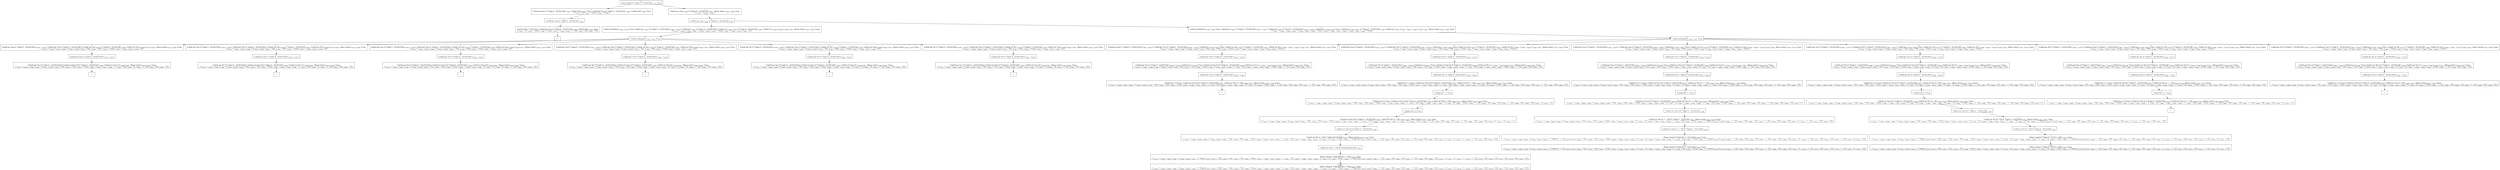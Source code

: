 digraph {
    graph [rankdir=TB
          ,bgcolor=transparent];
    node [shape=box
         ,fillcolor=white
         ,style=filled];
    0 [label=<O <BR/> Memo check (C Triple [1 : [2] [0] [3]]) v<SUB>1015</SUB> Trueo>];
    1 [label=<C <BR/> Unfold get One (C Triple [1 : [2] [0] [3]]) v<SUB>1047</SUB>, Unfold isNil v<SUB>1047</SUB> Trueo, Unfold get Two (C Triple [1 : [2] [0] [3]]) v<SUB>1048</SUB>, Unfold isNil v<SUB>1048</SUB> Trueo <BR/>  [ v<SUB>1015</SUB> &rarr; [], v<SUB>1045</SUB> &rarr; Trueo, v<SUB>1046</SUB> &rarr; Trueo ] >];
    2 [label=<C <BR/> Unfold one_step v<SUB>1049</SUB> (C Triple [1 : [2] [0] [3]]) v<SUB>1051</SUB>, Memo check v<SUB>1051</SUB> v<SUB>1050</SUB> Trueo <BR/>  [ v<SUB>1015</SUB> &rarr; v<SUB>1049</SUB> : v<SUB>1050</SUB> ] >];
    3 [label=<O <BR/> Unfold get One (C Triple [1 : [2] [0] [3]]) v<SUB>1047</SUB>>];
    4 [label=<C <BR/> Unfold isNil (1 : [2]) Trueo, Unfold get Two (C Triple [1 : [2] [0] [3]]) v<SUB>1048</SUB>, Unfold isNil v<SUB>1048</SUB> Trueo <BR/>  [ v<SUB>1015</SUB> &rarr; [], v<SUB>1045</SUB> &rarr; Trueo, v<SUB>1046</SUB> &rarr; Trueo, v<SUB>1047</SUB> &rarr; v<SUB>1052</SUB>, v<SUB>1052</SUB> &rarr; 1 : [2], v<SUB>1053</SUB> &rarr; [0], v<SUB>1054</SUB> &rarr; [3] ] >];
    5 [label=<_|_>];
    6 [label=<O <BR/> Unfold one_step v<SUB>1049</SUB> (C Triple [1 : [2] [0] [3]]) v<SUB>1051</SUB>>];
    7 [label=<C <BR/> Unfold notEqStick v<SUB>1052</SUB> v<SUB>1053</SUB> Trueo, Unfold get v<SUB>1052</SUB> (C Triple [1 : [2] [0] [3]]) (v<SUB>1056</SUB> : v<SUB>1057</SUB>), Unfold get v<SUB>1053</SUB> (C Triple [1 : [2] [0] [3]]) [], Unfold set v<SUB>1052</SUB> v<SUB>1057</SUB> (C Triple [1 : [2] [0] [3]]) v<SUB>1059</SUB>, Unfold set v<SUB>1053</SUB> [v<SUB>1056</SUB>] v<SUB>1059</SUB> v<SUB>1051</SUB>, Memo check v<SUB>1051</SUB> v<SUB>1050</SUB> Trueo <BR/>  [ v<SUB>1015</SUB> &rarr; v<SUB>1049</SUB> : v<SUB>1050</SUB>, v<SUB>1049</SUB> &rarr; (v<SUB>1052</SUB>, v<SUB>1053</SUB>), v<SUB>1054</SUB> &rarr; Trueo, v<SUB>1055</SUB> &rarr; v<SUB>1056</SUB> : v<SUB>1057</SUB>, v<SUB>1058</SUB> &rarr; [] ] >];
    8 [label=<C <BR/> Unfold notEqStick v<SUB>1052</SUB> v<SUB>1053</SUB> Trueo, Unfold get v<SUB>1052</SUB> (C Triple [1 : [2] [0] [3]]) (v<SUB>1056</SUB> : v<SUB>1057</SUB>), Unfold get v<SUB>1053</SUB> (C Triple [1 : [2] [0] [3]]) (v<SUB>1060</SUB> : v<SUB>1061</SUB>), Unfold less v<SUB>1056</SUB> v<SUB>1060</SUB> Trueo, Unfold set v<SUB>1052</SUB> v<SUB>1057</SUB> (C Triple [1 : [2] [0] [3]]) v<SUB>1063</SUB>, Unfold set v<SUB>1053</SUB> (v<SUB>1056</SUB> : v<SUB>1060</SUB> : v<SUB>1061</SUB>) v<SUB>1063</SUB> v<SUB>1051</SUB>, Memo check v<SUB>1051</SUB> v<SUB>1050</SUB> Trueo <BR/>  [ v<SUB>1015</SUB> &rarr; v<SUB>1049</SUB> : v<SUB>1050</SUB>, v<SUB>1049</SUB> &rarr; (v<SUB>1052</SUB>, v<SUB>1053</SUB>), v<SUB>1054</SUB> &rarr; Trueo, v<SUB>1055</SUB> &rarr; v<SUB>1056</SUB> : v<SUB>1057</SUB>, v<SUB>1058</SUB> &rarr; v<SUB>1060</SUB> : v<SUB>1061</SUB>, v<SUB>1062</SUB> &rarr; Trueo ] >];
    9 [label=<O <BR/> Unfold notEqStick v<SUB>1052</SUB> v<SUB>1053</SUB> Trueo>];
    10 [label=<C <BR/> Unfold get One (C Triple [1 : [2] [0] [3]]) (v<SUB>1056</SUB> : v<SUB>1057</SUB>), Unfold get Two (C Triple [1 : [2] [0] [3]]) [], Unfold set One v<SUB>1057</SUB> (C Triple [1 : [2] [0] [3]]) v<SUB>1059</SUB>, Unfold set Two [v<SUB>1056</SUB>] v<SUB>1059</SUB> v<SUB>1051</SUB>, Memo check v<SUB>1051</SUB> v<SUB>1050</SUB> Trueo <BR/>  [ v<SUB>1015</SUB> &rarr; v<SUB>1049</SUB> : v<SUB>1050</SUB>, v<SUB>1049</SUB> &rarr; (v<SUB>1052</SUB>, v<SUB>1053</SUB>), v<SUB>1052</SUB> &rarr; One, v<SUB>1053</SUB> &rarr; Two, v<SUB>1054</SUB> &rarr; Trueo, v<SUB>1055</SUB> &rarr; v<SUB>1056</SUB> : v<SUB>1057</SUB>, v<SUB>1058</SUB> &rarr; [] ] >];
    11 [label=<C <BR/> Unfold get One (C Triple [1 : [2] [0] [3]]) (v<SUB>1056</SUB> : v<SUB>1057</SUB>), Unfold get Thr (C Triple [1 : [2] [0] [3]]) [], Unfold set One v<SUB>1057</SUB> (C Triple [1 : [2] [0] [3]]) v<SUB>1059</SUB>, Unfold set Thr [v<SUB>1056</SUB>] v<SUB>1059</SUB> v<SUB>1051</SUB>, Memo check v<SUB>1051</SUB> v<SUB>1050</SUB> Trueo <BR/>  [ v<SUB>1015</SUB> &rarr; v<SUB>1049</SUB> : v<SUB>1050</SUB>, v<SUB>1049</SUB> &rarr; (v<SUB>1052</SUB>, v<SUB>1053</SUB>), v<SUB>1052</SUB> &rarr; One, v<SUB>1053</SUB> &rarr; Thr, v<SUB>1054</SUB> &rarr; Trueo, v<SUB>1055</SUB> &rarr; v<SUB>1056</SUB> : v<SUB>1057</SUB>, v<SUB>1058</SUB> &rarr; [] ] >];
    12 [label=<C <BR/> Unfold get Two (C Triple [1 : [2] [0] [3]]) (v<SUB>1056</SUB> : v<SUB>1057</SUB>), Unfold get One (C Triple [1 : [2] [0] [3]]) [], Unfold set Two v<SUB>1057</SUB> (C Triple [1 : [2] [0] [3]]) v<SUB>1059</SUB>, Unfold set One [v<SUB>1056</SUB>] v<SUB>1059</SUB> v<SUB>1051</SUB>, Memo check v<SUB>1051</SUB> v<SUB>1050</SUB> Trueo <BR/>  [ v<SUB>1015</SUB> &rarr; v<SUB>1049</SUB> : v<SUB>1050</SUB>, v<SUB>1049</SUB> &rarr; (v<SUB>1052</SUB>, v<SUB>1053</SUB>), v<SUB>1052</SUB> &rarr; Two, v<SUB>1053</SUB> &rarr; One, v<SUB>1054</SUB> &rarr; Trueo, v<SUB>1055</SUB> &rarr; v<SUB>1056</SUB> : v<SUB>1057</SUB>, v<SUB>1058</SUB> &rarr; [] ] >];
    13 [label=<C <BR/> Unfold get Two (C Triple [1 : [2] [0] [3]]) (v<SUB>1056</SUB> : v<SUB>1057</SUB>), Unfold get Thr (C Triple [1 : [2] [0] [3]]) [], Unfold set Two v<SUB>1057</SUB> (C Triple [1 : [2] [0] [3]]) v<SUB>1059</SUB>, Unfold set Thr [v<SUB>1056</SUB>] v<SUB>1059</SUB> v<SUB>1051</SUB>, Memo check v<SUB>1051</SUB> v<SUB>1050</SUB> Trueo <BR/>  [ v<SUB>1015</SUB> &rarr; v<SUB>1049</SUB> : v<SUB>1050</SUB>, v<SUB>1049</SUB> &rarr; (v<SUB>1052</SUB>, v<SUB>1053</SUB>), v<SUB>1052</SUB> &rarr; Two, v<SUB>1053</SUB> &rarr; Thr, v<SUB>1054</SUB> &rarr; Trueo, v<SUB>1055</SUB> &rarr; v<SUB>1056</SUB> : v<SUB>1057</SUB>, v<SUB>1058</SUB> &rarr; [] ] >];
    14 [label=<C <BR/> Unfold get Thr (C Triple [1 : [2] [0] [3]]) (v<SUB>1056</SUB> : v<SUB>1057</SUB>), Unfold get One (C Triple [1 : [2] [0] [3]]) [], Unfold set Thr v<SUB>1057</SUB> (C Triple [1 : [2] [0] [3]]) v<SUB>1059</SUB>, Unfold set One [v<SUB>1056</SUB>] v<SUB>1059</SUB> v<SUB>1051</SUB>, Memo check v<SUB>1051</SUB> v<SUB>1050</SUB> Trueo <BR/>  [ v<SUB>1015</SUB> &rarr; v<SUB>1049</SUB> : v<SUB>1050</SUB>, v<SUB>1049</SUB> &rarr; (v<SUB>1052</SUB>, v<SUB>1053</SUB>), v<SUB>1052</SUB> &rarr; Thr, v<SUB>1053</SUB> &rarr; One, v<SUB>1054</SUB> &rarr; Trueo, v<SUB>1055</SUB> &rarr; v<SUB>1056</SUB> : v<SUB>1057</SUB>, v<SUB>1058</SUB> &rarr; [] ] >];
    15 [label=<C <BR/> Unfold get Thr (C Triple [1 : [2] [0] [3]]) (v<SUB>1056</SUB> : v<SUB>1057</SUB>), Unfold get Two (C Triple [1 : [2] [0] [3]]) [], Unfold set Thr v<SUB>1057</SUB> (C Triple [1 : [2] [0] [3]]) v<SUB>1059</SUB>, Unfold set Two [v<SUB>1056</SUB>] v<SUB>1059</SUB> v<SUB>1051</SUB>, Memo check v<SUB>1051</SUB> v<SUB>1050</SUB> Trueo <BR/>  [ v<SUB>1015</SUB> &rarr; v<SUB>1049</SUB> : v<SUB>1050</SUB>, v<SUB>1049</SUB> &rarr; (v<SUB>1052</SUB>, v<SUB>1053</SUB>), v<SUB>1052</SUB> &rarr; Thr, v<SUB>1053</SUB> &rarr; Two, v<SUB>1054</SUB> &rarr; Trueo, v<SUB>1055</SUB> &rarr; v<SUB>1056</SUB> : v<SUB>1057</SUB>, v<SUB>1058</SUB> &rarr; [] ] >];
    16 [label=<O <BR/> Unfold get One (C Triple [1 : [2] [0] [3]]) (v<SUB>1056</SUB> : v<SUB>1057</SUB>)>];
    17 [label=<C <BR/> Unfold get Two (C Triple [1 : [2] [0] [3]]) [], Unfold set One [2] (C Triple [1 : [2] [0] [3]]) v<SUB>1059</SUB>, Unfold set Two [1] v<SUB>1059</SUB> v<SUB>1051</SUB>, Memo check v<SUB>1051</SUB> v<SUB>1050</SUB> Trueo <BR/>  [ v<SUB>1015</SUB> &rarr; v<SUB>1049</SUB> : v<SUB>1050</SUB>, v<SUB>1049</SUB> &rarr; (v<SUB>1052</SUB>, v<SUB>1053</SUB>), v<SUB>1052</SUB> &rarr; One, v<SUB>1053</SUB> &rarr; Two, v<SUB>1054</SUB> &rarr; Trueo, v<SUB>1055</SUB> &rarr; v<SUB>1056</SUB> : v<SUB>1057</SUB>, v<SUB>1056</SUB> &rarr; 1, v<SUB>1057</SUB> &rarr; [2], v<SUB>1058</SUB> &rarr; [], v<SUB>1064</SUB> &rarr; 1 : [2], v<SUB>1065</SUB> &rarr; [0], v<SUB>1066</SUB> &rarr; [3] ] >];
    18 [label=<_|_>];
    19 [label=<O <BR/> Unfold get One (C Triple [1 : [2] [0] [3]]) (v<SUB>1056</SUB> : v<SUB>1057</SUB>)>];
    20 [label=<C <BR/> Unfold get Thr (C Triple [1 : [2] [0] [3]]) [], Unfold set One [2] (C Triple [1 : [2] [0] [3]]) v<SUB>1059</SUB>, Unfold set Thr [1] v<SUB>1059</SUB> v<SUB>1051</SUB>, Memo check v<SUB>1051</SUB> v<SUB>1050</SUB> Trueo <BR/>  [ v<SUB>1015</SUB> &rarr; v<SUB>1049</SUB> : v<SUB>1050</SUB>, v<SUB>1049</SUB> &rarr; (v<SUB>1052</SUB>, v<SUB>1053</SUB>), v<SUB>1052</SUB> &rarr; One, v<SUB>1053</SUB> &rarr; Thr, v<SUB>1054</SUB> &rarr; Trueo, v<SUB>1055</SUB> &rarr; v<SUB>1056</SUB> : v<SUB>1057</SUB>, v<SUB>1056</SUB> &rarr; 1, v<SUB>1057</SUB> &rarr; [2], v<SUB>1058</SUB> &rarr; [], v<SUB>1064</SUB> &rarr; 1 : [2], v<SUB>1065</SUB> &rarr; [0], v<SUB>1066</SUB> &rarr; [3] ] >];
    21 [label=<_|_>];
    22 [label=<O <BR/> Unfold get Two (C Triple [1 : [2] [0] [3]]) (v<SUB>1056</SUB> : v<SUB>1057</SUB>)>];
    23 [label=<C <BR/> Unfold get One (C Triple [1 : [2] [0] [3]]) [], Unfold set Two [] (C Triple [1 : [2] [0] [3]]) v<SUB>1059</SUB>, Unfold set One [0] v<SUB>1059</SUB> v<SUB>1051</SUB>, Memo check v<SUB>1051</SUB> v<SUB>1050</SUB> Trueo <BR/>  [ v<SUB>1015</SUB> &rarr; v<SUB>1049</SUB> : v<SUB>1050</SUB>, v<SUB>1049</SUB> &rarr; (v<SUB>1052</SUB>, v<SUB>1053</SUB>), v<SUB>1052</SUB> &rarr; Two, v<SUB>1053</SUB> &rarr; One, v<SUB>1054</SUB> &rarr; Trueo, v<SUB>1055</SUB> &rarr; v<SUB>1056</SUB> : v<SUB>1057</SUB>, v<SUB>1056</SUB> &rarr; 0, v<SUB>1057</SUB> &rarr; [], v<SUB>1058</SUB> &rarr; [], v<SUB>1064</SUB> &rarr; 1 : [2], v<SUB>1065</SUB> &rarr; [0], v<SUB>1066</SUB> &rarr; [3] ] >];
    24 [label=<_|_>];
    25 [label=<O <BR/> Unfold get Two (C Triple [1 : [2] [0] [3]]) (v<SUB>1056</SUB> : v<SUB>1057</SUB>)>];
    26 [label=<C <BR/> Unfold get Thr (C Triple [1 : [2] [0] [3]]) [], Unfold set Two [] (C Triple [1 : [2] [0] [3]]) v<SUB>1059</SUB>, Unfold set Thr [0] v<SUB>1059</SUB> v<SUB>1051</SUB>, Memo check v<SUB>1051</SUB> v<SUB>1050</SUB> Trueo <BR/>  [ v<SUB>1015</SUB> &rarr; v<SUB>1049</SUB> : v<SUB>1050</SUB>, v<SUB>1049</SUB> &rarr; (v<SUB>1052</SUB>, v<SUB>1053</SUB>), v<SUB>1052</SUB> &rarr; Two, v<SUB>1053</SUB> &rarr; Thr, v<SUB>1054</SUB> &rarr; Trueo, v<SUB>1055</SUB> &rarr; v<SUB>1056</SUB> : v<SUB>1057</SUB>, v<SUB>1056</SUB> &rarr; 0, v<SUB>1057</SUB> &rarr; [], v<SUB>1058</SUB> &rarr; [], v<SUB>1064</SUB> &rarr; 1 : [2], v<SUB>1065</SUB> &rarr; [0], v<SUB>1066</SUB> &rarr; [3] ] >];
    27 [label=<_|_>];
    28 [label=<O <BR/> Unfold get Thr (C Triple [1 : [2] [0] [3]]) (v<SUB>1056</SUB> : v<SUB>1057</SUB>)>];
    29 [label=<C <BR/> Unfold get One (C Triple [1 : [2] [0] [3]]) [], Unfold set Thr [] (C Triple [1 : [2] [0] [3]]) v<SUB>1059</SUB>, Unfold set One [3] v<SUB>1059</SUB> v<SUB>1051</SUB>, Memo check v<SUB>1051</SUB> v<SUB>1050</SUB> Trueo <BR/>  [ v<SUB>1015</SUB> &rarr; v<SUB>1049</SUB> : v<SUB>1050</SUB>, v<SUB>1049</SUB> &rarr; (v<SUB>1052</SUB>, v<SUB>1053</SUB>), v<SUB>1052</SUB> &rarr; Thr, v<SUB>1053</SUB> &rarr; One, v<SUB>1054</SUB> &rarr; Trueo, v<SUB>1055</SUB> &rarr; v<SUB>1056</SUB> : v<SUB>1057</SUB>, v<SUB>1056</SUB> &rarr; 3, v<SUB>1057</SUB> &rarr; [], v<SUB>1058</SUB> &rarr; [], v<SUB>1064</SUB> &rarr; 1 : [2], v<SUB>1065</SUB> &rarr; [0], v<SUB>1066</SUB> &rarr; [3] ] >];
    30 [label=<_|_>];
    31 [label=<O <BR/> Unfold get Thr (C Triple [1 : [2] [0] [3]]) (v<SUB>1056</SUB> : v<SUB>1057</SUB>)>];
    32 [label=<C <BR/> Unfold get Two (C Triple [1 : [2] [0] [3]]) [], Unfold set Thr [] (C Triple [1 : [2] [0] [3]]) v<SUB>1059</SUB>, Unfold set Two [3] v<SUB>1059</SUB> v<SUB>1051</SUB>, Memo check v<SUB>1051</SUB> v<SUB>1050</SUB> Trueo <BR/>  [ v<SUB>1015</SUB> &rarr; v<SUB>1049</SUB> : v<SUB>1050</SUB>, v<SUB>1049</SUB> &rarr; (v<SUB>1052</SUB>, v<SUB>1053</SUB>), v<SUB>1052</SUB> &rarr; Thr, v<SUB>1053</SUB> &rarr; Two, v<SUB>1054</SUB> &rarr; Trueo, v<SUB>1055</SUB> &rarr; v<SUB>1056</SUB> : v<SUB>1057</SUB>, v<SUB>1056</SUB> &rarr; 3, v<SUB>1057</SUB> &rarr; [], v<SUB>1058</SUB> &rarr; [], v<SUB>1064</SUB> &rarr; 1 : [2], v<SUB>1065</SUB> &rarr; [0], v<SUB>1066</SUB> &rarr; [3] ] >];
    33 [label=<_|_>];
    34 [label=<O <BR/> Unfold notEqStick v<SUB>1052</SUB> v<SUB>1053</SUB> Trueo>];
    35 [label=<C <BR/> Unfold get One (C Triple [1 : [2] [0] [3]]) (v<SUB>1056</SUB> : v<SUB>1057</SUB>), Unfold get Two (C Triple [1 : [2] [0] [3]]) (v<SUB>1060</SUB> : v<SUB>1061</SUB>), Unfold less v<SUB>1056</SUB> v<SUB>1060</SUB> Trueo, Unfold set One v<SUB>1057</SUB> (C Triple [1 : [2] [0] [3]]) v<SUB>1063</SUB>, Unfold set Two (v<SUB>1056</SUB> : v<SUB>1060</SUB> : v<SUB>1061</SUB>) v<SUB>1063</SUB> v<SUB>1051</SUB>, Memo check v<SUB>1051</SUB> v<SUB>1050</SUB> Trueo <BR/>  [ v<SUB>1015</SUB> &rarr; v<SUB>1049</SUB> : v<SUB>1050</SUB>, v<SUB>1049</SUB> &rarr; (v<SUB>1052</SUB>, v<SUB>1053</SUB>), v<SUB>1052</SUB> &rarr; One, v<SUB>1053</SUB> &rarr; Two, v<SUB>1054</SUB> &rarr; Trueo, v<SUB>1055</SUB> &rarr; v<SUB>1056</SUB> : v<SUB>1057</SUB>, v<SUB>1058</SUB> &rarr; v<SUB>1060</SUB> : v<SUB>1061</SUB>, v<SUB>1062</SUB> &rarr; Trueo ] >];
    36 [label=<C <BR/> Unfold get One (C Triple [1 : [2] [0] [3]]) (v<SUB>1056</SUB> : v<SUB>1057</SUB>), Unfold get Thr (C Triple [1 : [2] [0] [3]]) (v<SUB>1060</SUB> : v<SUB>1061</SUB>), Unfold less v<SUB>1056</SUB> v<SUB>1060</SUB> Trueo, Unfold set One v<SUB>1057</SUB> (C Triple [1 : [2] [0] [3]]) v<SUB>1063</SUB>, Unfold set Thr (v<SUB>1056</SUB> : v<SUB>1060</SUB> : v<SUB>1061</SUB>) v<SUB>1063</SUB> v<SUB>1051</SUB>, Memo check v<SUB>1051</SUB> v<SUB>1050</SUB> Trueo <BR/>  [ v<SUB>1015</SUB> &rarr; v<SUB>1049</SUB> : v<SUB>1050</SUB>, v<SUB>1049</SUB> &rarr; (v<SUB>1052</SUB>, v<SUB>1053</SUB>), v<SUB>1052</SUB> &rarr; One, v<SUB>1053</SUB> &rarr; Thr, v<SUB>1054</SUB> &rarr; Trueo, v<SUB>1055</SUB> &rarr; v<SUB>1056</SUB> : v<SUB>1057</SUB>, v<SUB>1058</SUB> &rarr; v<SUB>1060</SUB> : v<SUB>1061</SUB>, v<SUB>1062</SUB> &rarr; Trueo ] >];
    37 [label=<C <BR/> Unfold get Two (C Triple [1 : [2] [0] [3]]) (v<SUB>1056</SUB> : v<SUB>1057</SUB>), Unfold get One (C Triple [1 : [2] [0] [3]]) (v<SUB>1060</SUB> : v<SUB>1061</SUB>), Unfold less v<SUB>1056</SUB> v<SUB>1060</SUB> Trueo, Unfold set Two v<SUB>1057</SUB> (C Triple [1 : [2] [0] [3]]) v<SUB>1063</SUB>, Unfold set One (v<SUB>1056</SUB> : v<SUB>1060</SUB> : v<SUB>1061</SUB>) v<SUB>1063</SUB> v<SUB>1051</SUB>, Memo check v<SUB>1051</SUB> v<SUB>1050</SUB> Trueo <BR/>  [ v<SUB>1015</SUB> &rarr; v<SUB>1049</SUB> : v<SUB>1050</SUB>, v<SUB>1049</SUB> &rarr; (v<SUB>1052</SUB>, v<SUB>1053</SUB>), v<SUB>1052</SUB> &rarr; Two, v<SUB>1053</SUB> &rarr; One, v<SUB>1054</SUB> &rarr; Trueo, v<SUB>1055</SUB> &rarr; v<SUB>1056</SUB> : v<SUB>1057</SUB>, v<SUB>1058</SUB> &rarr; v<SUB>1060</SUB> : v<SUB>1061</SUB>, v<SUB>1062</SUB> &rarr; Trueo ] >];
    38 [label=<C <BR/> Unfold get Two (C Triple [1 : [2] [0] [3]]) (v<SUB>1056</SUB> : v<SUB>1057</SUB>), Unfold get Thr (C Triple [1 : [2] [0] [3]]) (v<SUB>1060</SUB> : v<SUB>1061</SUB>), Unfold less v<SUB>1056</SUB> v<SUB>1060</SUB> Trueo, Unfold set Two v<SUB>1057</SUB> (C Triple [1 : [2] [0] [3]]) v<SUB>1063</SUB>, Unfold set Thr (v<SUB>1056</SUB> : v<SUB>1060</SUB> : v<SUB>1061</SUB>) v<SUB>1063</SUB> v<SUB>1051</SUB>, Memo check v<SUB>1051</SUB> v<SUB>1050</SUB> Trueo <BR/>  [ v<SUB>1015</SUB> &rarr; v<SUB>1049</SUB> : v<SUB>1050</SUB>, v<SUB>1049</SUB> &rarr; (v<SUB>1052</SUB>, v<SUB>1053</SUB>), v<SUB>1052</SUB> &rarr; Two, v<SUB>1053</SUB> &rarr; Thr, v<SUB>1054</SUB> &rarr; Trueo, v<SUB>1055</SUB> &rarr; v<SUB>1056</SUB> : v<SUB>1057</SUB>, v<SUB>1058</SUB> &rarr; v<SUB>1060</SUB> : v<SUB>1061</SUB>, v<SUB>1062</SUB> &rarr; Trueo ] >];
    39 [label=<C <BR/> Unfold get Thr (C Triple [1 : [2] [0] [3]]) (v<SUB>1056</SUB> : v<SUB>1057</SUB>), Unfold get One (C Triple [1 : [2] [0] [3]]) (v<SUB>1060</SUB> : v<SUB>1061</SUB>), Unfold less v<SUB>1056</SUB> v<SUB>1060</SUB> Trueo, Unfold set Thr v<SUB>1057</SUB> (C Triple [1 : [2] [0] [3]]) v<SUB>1063</SUB>, Unfold set One (v<SUB>1056</SUB> : v<SUB>1060</SUB> : v<SUB>1061</SUB>) v<SUB>1063</SUB> v<SUB>1051</SUB>, Memo check v<SUB>1051</SUB> v<SUB>1050</SUB> Trueo <BR/>  [ v<SUB>1015</SUB> &rarr; v<SUB>1049</SUB> : v<SUB>1050</SUB>, v<SUB>1049</SUB> &rarr; (v<SUB>1052</SUB>, v<SUB>1053</SUB>), v<SUB>1052</SUB> &rarr; Thr, v<SUB>1053</SUB> &rarr; One, v<SUB>1054</SUB> &rarr; Trueo, v<SUB>1055</SUB> &rarr; v<SUB>1056</SUB> : v<SUB>1057</SUB>, v<SUB>1058</SUB> &rarr; v<SUB>1060</SUB> : v<SUB>1061</SUB>, v<SUB>1062</SUB> &rarr; Trueo ] >];
    40 [label=<C <BR/> Unfold get Thr (C Triple [1 : [2] [0] [3]]) (v<SUB>1056</SUB> : v<SUB>1057</SUB>), Unfold get Two (C Triple [1 : [2] [0] [3]]) (v<SUB>1060</SUB> : v<SUB>1061</SUB>), Unfold less v<SUB>1056</SUB> v<SUB>1060</SUB> Trueo, Unfold set Thr v<SUB>1057</SUB> (C Triple [1 : [2] [0] [3]]) v<SUB>1063</SUB>, Unfold set Two (v<SUB>1056</SUB> : v<SUB>1060</SUB> : v<SUB>1061</SUB>) v<SUB>1063</SUB> v<SUB>1051</SUB>, Memo check v<SUB>1051</SUB> v<SUB>1050</SUB> Trueo <BR/>  [ v<SUB>1015</SUB> &rarr; v<SUB>1049</SUB> : v<SUB>1050</SUB>, v<SUB>1049</SUB> &rarr; (v<SUB>1052</SUB>, v<SUB>1053</SUB>), v<SUB>1052</SUB> &rarr; Thr, v<SUB>1053</SUB> &rarr; Two, v<SUB>1054</SUB> &rarr; Trueo, v<SUB>1055</SUB> &rarr; v<SUB>1056</SUB> : v<SUB>1057</SUB>, v<SUB>1058</SUB> &rarr; v<SUB>1060</SUB> : v<SUB>1061</SUB>, v<SUB>1062</SUB> &rarr; Trueo ] >];
    41 [label=<O <BR/> Unfold get One (C Triple [1 : [2] [0] [3]]) (v<SUB>1056</SUB> : v<SUB>1057</SUB>)>];
    42 [label=<C <BR/> Unfold get Two (C Triple [1 : [2] [0] [3]]) (v<SUB>1060</SUB> : v<SUB>1061</SUB>), Unfold less 1 v<SUB>1060</SUB> Trueo, Unfold set One [2] (C Triple [1 : [2] [0] [3]]) v<SUB>1063</SUB>, Unfold set Two (1 : v<SUB>1060</SUB> : v<SUB>1061</SUB>) v<SUB>1063</SUB> v<SUB>1051</SUB>, Memo check v<SUB>1051</SUB> v<SUB>1050</SUB> Trueo <BR/>  [ v<SUB>1015</SUB> &rarr; v<SUB>1049</SUB> : v<SUB>1050</SUB>, v<SUB>1049</SUB> &rarr; (v<SUB>1052</SUB>, v<SUB>1053</SUB>), v<SUB>1052</SUB> &rarr; One, v<SUB>1053</SUB> &rarr; Two, v<SUB>1054</SUB> &rarr; Trueo, v<SUB>1055</SUB> &rarr; v<SUB>1056</SUB> : v<SUB>1057</SUB>, v<SUB>1056</SUB> &rarr; 1, v<SUB>1057</SUB> &rarr; [2], v<SUB>1058</SUB> &rarr; v<SUB>1060</SUB> : v<SUB>1061</SUB>, v<SUB>1062</SUB> &rarr; Trueo, v<SUB>1064</SUB> &rarr; 1 : [2], v<SUB>1065</SUB> &rarr; [0], v<SUB>1066</SUB> &rarr; [3] ] >];
    43 [label=<O <BR/> Unfold get Two (C Triple [1 : [2] [0] [3]]) (v<SUB>1060</SUB> : v<SUB>1061</SUB>)>];
    44 [label=<C <BR/> Unfold less 1 0 Trueo, Unfold set One [2] (C Triple [1 : [2] [0] [3]]) v<SUB>1063</SUB>, Unfold set Two (1 : [0]) v<SUB>1063</SUB> v<SUB>1051</SUB>, Memo check v<SUB>1051</SUB> v<SUB>1050</SUB> Trueo <BR/>  [ v<SUB>1015</SUB> &rarr; v<SUB>1049</SUB> : v<SUB>1050</SUB>, v<SUB>1049</SUB> &rarr; (v<SUB>1052</SUB>, v<SUB>1053</SUB>), v<SUB>1052</SUB> &rarr; One, v<SUB>1053</SUB> &rarr; Two, v<SUB>1054</SUB> &rarr; Trueo, v<SUB>1055</SUB> &rarr; v<SUB>1056</SUB> : v<SUB>1057</SUB>, v<SUB>1056</SUB> &rarr; 1, v<SUB>1057</SUB> &rarr; [2], v<SUB>1058</SUB> &rarr; v<SUB>1060</SUB> : v<SUB>1061</SUB>, v<SUB>1060</SUB> &rarr; 0, v<SUB>1061</SUB> &rarr; [], v<SUB>1062</SUB> &rarr; Trueo, v<SUB>1064</SUB> &rarr; 1 : [2], v<SUB>1065</SUB> &rarr; [0], v<SUB>1066</SUB> &rarr; [3], v<SUB>1067</SUB> &rarr; 1 : [2], v<SUB>1068</SUB> &rarr; [0], v<SUB>1069</SUB> &rarr; [3] ] >];
    45 [label=<_|_>];
    46 [label=<O <BR/> Unfold get One (C Triple [1 : [2] [0] [3]]) (v<SUB>1056</SUB> : v<SUB>1057</SUB>)>];
    47 [label=<C <BR/> Unfold get Thr (C Triple [1 : [2] [0] [3]]) (v<SUB>1060</SUB> : v<SUB>1061</SUB>), Unfold less 1 v<SUB>1060</SUB> Trueo, Unfold set One [2] (C Triple [1 : [2] [0] [3]]) v<SUB>1063</SUB>, Unfold set Thr (1 : v<SUB>1060</SUB> : v<SUB>1061</SUB>) v<SUB>1063</SUB> v<SUB>1051</SUB>, Memo check v<SUB>1051</SUB> v<SUB>1050</SUB> Trueo <BR/>  [ v<SUB>1015</SUB> &rarr; v<SUB>1049</SUB> : v<SUB>1050</SUB>, v<SUB>1049</SUB> &rarr; (v<SUB>1052</SUB>, v<SUB>1053</SUB>), v<SUB>1052</SUB> &rarr; One, v<SUB>1053</SUB> &rarr; Thr, v<SUB>1054</SUB> &rarr; Trueo, v<SUB>1055</SUB> &rarr; v<SUB>1056</SUB> : v<SUB>1057</SUB>, v<SUB>1056</SUB> &rarr; 1, v<SUB>1057</SUB> &rarr; [2], v<SUB>1058</SUB> &rarr; v<SUB>1060</SUB> : v<SUB>1061</SUB>, v<SUB>1062</SUB> &rarr; Trueo, v<SUB>1064</SUB> &rarr; 1 : [2], v<SUB>1065</SUB> &rarr; [0], v<SUB>1066</SUB> &rarr; [3] ] >];
    48 [label=<O <BR/> Unfold get Thr (C Triple [1 : [2] [0] [3]]) (v<SUB>1060</SUB> : v<SUB>1061</SUB>)>];
    49 [label=<C <BR/> Unfold less 1 3 Trueo, Unfold set One [2] (C Triple [1 : [2] [0] [3]]) v<SUB>1063</SUB>, Unfold set Thr (1 : [3]) v<SUB>1063</SUB> v<SUB>1051</SUB>, Memo check v<SUB>1051</SUB> v<SUB>1050</SUB> Trueo <BR/>  [ v<SUB>1015</SUB> &rarr; v<SUB>1049</SUB> : v<SUB>1050</SUB>, v<SUB>1049</SUB> &rarr; (v<SUB>1052</SUB>, v<SUB>1053</SUB>), v<SUB>1052</SUB> &rarr; One, v<SUB>1053</SUB> &rarr; Thr, v<SUB>1054</SUB> &rarr; Trueo, v<SUB>1055</SUB> &rarr; v<SUB>1056</SUB> : v<SUB>1057</SUB>, v<SUB>1056</SUB> &rarr; 1, v<SUB>1057</SUB> &rarr; [2], v<SUB>1058</SUB> &rarr; v<SUB>1060</SUB> : v<SUB>1061</SUB>, v<SUB>1060</SUB> &rarr; 3, v<SUB>1061</SUB> &rarr; [], v<SUB>1062</SUB> &rarr; Trueo, v<SUB>1064</SUB> &rarr; 1 : [2], v<SUB>1065</SUB> &rarr; [0], v<SUB>1066</SUB> &rarr; [3], v<SUB>1067</SUB> &rarr; 1 : [2], v<SUB>1068</SUB> &rarr; [0], v<SUB>1069</SUB> &rarr; [3] ] >];
    50 [label=<O <BR/> Unfold less 1 3 Trueo>];
    51 [label=<C <BR/> Unfold less 0 2 Trueo, Unfold set One [2] (C Triple [1 : [2] [0] [3]]) v<SUB>1063</SUB>, Unfold set Thr (1 : [3]) v<SUB>1063</SUB> v<SUB>1051</SUB>, Memo check v<SUB>1051</SUB> v<SUB>1050</SUB> Trueo <BR/>  [ v<SUB>1015</SUB> &rarr; v<SUB>1049</SUB> : v<SUB>1050</SUB>, v<SUB>1049</SUB> &rarr; (v<SUB>1052</SUB>, v<SUB>1053</SUB>), v<SUB>1052</SUB> &rarr; One, v<SUB>1053</SUB> &rarr; Thr, v<SUB>1054</SUB> &rarr; Trueo, v<SUB>1055</SUB> &rarr; v<SUB>1056</SUB> : v<SUB>1057</SUB>, v<SUB>1056</SUB> &rarr; 1, v<SUB>1057</SUB> &rarr; [2], v<SUB>1058</SUB> &rarr; v<SUB>1060</SUB> : v<SUB>1061</SUB>, v<SUB>1060</SUB> &rarr; 3, v<SUB>1061</SUB> &rarr; [], v<SUB>1062</SUB> &rarr; Trueo, v<SUB>1064</SUB> &rarr; 1 : [2], v<SUB>1065</SUB> &rarr; [0], v<SUB>1066</SUB> &rarr; [3], v<SUB>1067</SUB> &rarr; 1 : [2], v<SUB>1068</SUB> &rarr; [0], v<SUB>1069</SUB> &rarr; [3], v<SUB>1070</SUB> &rarr; 2, v<SUB>1071</SUB> &rarr; 0 ] >];
    52 [label=<O <BR/> Unfold less 0 2 Trueo>];
    53 [label=<C <BR/> Unfold set One [2] (C Triple [1 : [2] [0] [3]]) v<SUB>1063</SUB>, Unfold set Thr (1 : [3]) v<SUB>1063</SUB> v<SUB>1051</SUB>, Memo check v<SUB>1051</SUB> v<SUB>1050</SUB> Trueo <BR/>  [ v<SUB>1015</SUB> &rarr; v<SUB>1049</SUB> : v<SUB>1050</SUB>, v<SUB>1049</SUB> &rarr; (v<SUB>1052</SUB>, v<SUB>1053</SUB>), v<SUB>1052</SUB> &rarr; One, v<SUB>1053</SUB> &rarr; Thr, v<SUB>1054</SUB> &rarr; Trueo, v<SUB>1055</SUB> &rarr; v<SUB>1056</SUB> : v<SUB>1057</SUB>, v<SUB>1056</SUB> &rarr; 1, v<SUB>1057</SUB> &rarr; [2], v<SUB>1058</SUB> &rarr; v<SUB>1060</SUB> : v<SUB>1061</SUB>, v<SUB>1060</SUB> &rarr; 3, v<SUB>1061</SUB> &rarr; [], v<SUB>1062</SUB> &rarr; Trueo, v<SUB>1064</SUB> &rarr; 1 : [2], v<SUB>1065</SUB> &rarr; [0], v<SUB>1066</SUB> &rarr; [3], v<SUB>1067</SUB> &rarr; 1 : [2], v<SUB>1068</SUB> &rarr; [0], v<SUB>1069</SUB> &rarr; [3], v<SUB>1070</SUB> &rarr; 2, v<SUB>1071</SUB> &rarr; 0, v<SUB>1072</SUB> &rarr; 1 ] >];
    54 [label=<O <BR/> Unfold set One [2] (C Triple [1 : [2] [0] [3]]) v<SUB>1063</SUB>>];
    55 [label=<C <BR/> Unfold set Thr (1 : [3]) (C Triple [[2] [0] [3]]) v<SUB>1051</SUB>, Memo check v<SUB>1051</SUB> v<SUB>1050</SUB> Trueo <BR/>  [ v<SUB>1015</SUB> &rarr; v<SUB>1049</SUB> : v<SUB>1050</SUB>, v<SUB>1049</SUB> &rarr; (v<SUB>1052</SUB>, v<SUB>1053</SUB>), v<SUB>1052</SUB> &rarr; One, v<SUB>1053</SUB> &rarr; Thr, v<SUB>1054</SUB> &rarr; Trueo, v<SUB>1055</SUB> &rarr; v<SUB>1056</SUB> : v<SUB>1057</SUB>, v<SUB>1056</SUB> &rarr; 1, v<SUB>1057</SUB> &rarr; [2], v<SUB>1058</SUB> &rarr; v<SUB>1060</SUB> : v<SUB>1061</SUB>, v<SUB>1060</SUB> &rarr; 3, v<SUB>1061</SUB> &rarr; [], v<SUB>1062</SUB> &rarr; Trueo, v<SUB>1063</SUB> &rarr; C Triple [[2] v<SUB>1075</SUB> v<SUB>1076</SUB>], v<SUB>1064</SUB> &rarr; 1 : [2], v<SUB>1065</SUB> &rarr; [0], v<SUB>1066</SUB> &rarr; [3], v<SUB>1067</SUB> &rarr; 1 : [2], v<SUB>1068</SUB> &rarr; [0], v<SUB>1069</SUB> &rarr; [3], v<SUB>1070</SUB> &rarr; 2, v<SUB>1071</SUB> &rarr; 0, v<SUB>1072</SUB> &rarr; 1, v<SUB>1074</SUB> &rarr; 1 : [2], v<SUB>1075</SUB> &rarr; [0], v<SUB>1076</SUB> &rarr; [3] ] >];
    56 [label=<O <BR/> Unfold set Thr (1 : [3]) (C Triple [[2] [0] [3]]) v<SUB>1051</SUB>>];
    57 [label=<C <BR/> Memo check (C Triple [[2] [0] 1 : [3]]) v<SUB>1050</SUB> Trueo <BR/>  [ v<SUB>1015</SUB> &rarr; v<SUB>1049</SUB> : v<SUB>1050</SUB>, v<SUB>1049</SUB> &rarr; (v<SUB>1052</SUB>, v<SUB>1053</SUB>), v<SUB>1051</SUB> &rarr; C Triple [v<SUB>1077</SUB> v<SUB>1078</SUB> 1 : [3]], v<SUB>1052</SUB> &rarr; One, v<SUB>1053</SUB> &rarr; Thr, v<SUB>1054</SUB> &rarr; Trueo, v<SUB>1055</SUB> &rarr; v<SUB>1056</SUB> : v<SUB>1057</SUB>, v<SUB>1056</SUB> &rarr; 1, v<SUB>1057</SUB> &rarr; [2], v<SUB>1058</SUB> &rarr; v<SUB>1060</SUB> : v<SUB>1061</SUB>, v<SUB>1060</SUB> &rarr; 3, v<SUB>1061</SUB> &rarr; [], v<SUB>1062</SUB> &rarr; Trueo, v<SUB>1063</SUB> &rarr; C Triple [[2] v<SUB>1075</SUB> v<SUB>1076</SUB>], v<SUB>1064</SUB> &rarr; 1 : [2], v<SUB>1065</SUB> &rarr; [0], v<SUB>1066</SUB> &rarr; [3], v<SUB>1067</SUB> &rarr; 1 : [2], v<SUB>1068</SUB> &rarr; [0], v<SUB>1069</SUB> &rarr; [3], v<SUB>1070</SUB> &rarr; 2, v<SUB>1071</SUB> &rarr; 0, v<SUB>1072</SUB> &rarr; 1, v<SUB>1074</SUB> &rarr; 1 : [2], v<SUB>1075</SUB> &rarr; [0], v<SUB>1076</SUB> &rarr; [3], v<SUB>1077</SUB> &rarr; [2], v<SUB>1078</SUB> &rarr; [0], v<SUB>1079</SUB> &rarr; [3] ] >];
    58 [label=<Leaf <BR/> Memo check (C Triple [[2] [0] 1 : [3]]) v<SUB>1050</SUB> Trueo <BR/>  [ v<SUB>1015</SUB> &rarr; v<SUB>1049</SUB> : v<SUB>1050</SUB>, v<SUB>1049</SUB> &rarr; (v<SUB>1052</SUB>, v<SUB>1053</SUB>), v<SUB>1051</SUB> &rarr; C Triple [v<SUB>1077</SUB> v<SUB>1078</SUB> 1 : [3]], v<SUB>1052</SUB> &rarr; One, v<SUB>1053</SUB> &rarr; Thr, v<SUB>1054</SUB> &rarr; Trueo, v<SUB>1055</SUB> &rarr; v<SUB>1056</SUB> : v<SUB>1057</SUB>, v<SUB>1056</SUB> &rarr; 1, v<SUB>1057</SUB> &rarr; [2], v<SUB>1058</SUB> &rarr; v<SUB>1060</SUB> : v<SUB>1061</SUB>, v<SUB>1060</SUB> &rarr; 3, v<SUB>1061</SUB> &rarr; [], v<SUB>1062</SUB> &rarr; Trueo, v<SUB>1063</SUB> &rarr; C Triple [[2] v<SUB>1075</SUB> v<SUB>1076</SUB>], v<SUB>1064</SUB> &rarr; 1 : [2], v<SUB>1065</SUB> &rarr; [0], v<SUB>1066</SUB> &rarr; [3], v<SUB>1067</SUB> &rarr; 1 : [2], v<SUB>1068</SUB> &rarr; [0], v<SUB>1069</SUB> &rarr; [3], v<SUB>1070</SUB> &rarr; 2, v<SUB>1071</SUB> &rarr; 0, v<SUB>1072</SUB> &rarr; 1, v<SUB>1074</SUB> &rarr; 1 : [2], v<SUB>1075</SUB> &rarr; [0], v<SUB>1076</SUB> &rarr; [3], v<SUB>1077</SUB> &rarr; [2], v<SUB>1078</SUB> &rarr; [0], v<SUB>1079</SUB> &rarr; [3] ] >];
    59 [label=<O <BR/> Unfold get Two (C Triple [1 : [2] [0] [3]]) (v<SUB>1056</SUB> : v<SUB>1057</SUB>)>];
    60 [label=<C <BR/> Unfold get One (C Triple [1 : [2] [0] [3]]) (v<SUB>1060</SUB> : v<SUB>1061</SUB>), Unfold less 0 v<SUB>1060</SUB> Trueo, Unfold set Two [] (C Triple [1 : [2] [0] [3]]) v<SUB>1063</SUB>, Unfold set One (0 : v<SUB>1060</SUB> : v<SUB>1061</SUB>) v<SUB>1063</SUB> v<SUB>1051</SUB>, Memo check v<SUB>1051</SUB> v<SUB>1050</SUB> Trueo <BR/>  [ v<SUB>1015</SUB> &rarr; v<SUB>1049</SUB> : v<SUB>1050</SUB>, v<SUB>1049</SUB> &rarr; (v<SUB>1052</SUB>, v<SUB>1053</SUB>), v<SUB>1052</SUB> &rarr; Two, v<SUB>1053</SUB> &rarr; One, v<SUB>1054</SUB> &rarr; Trueo, v<SUB>1055</SUB> &rarr; v<SUB>1056</SUB> : v<SUB>1057</SUB>, v<SUB>1056</SUB> &rarr; 0, v<SUB>1057</SUB> &rarr; [], v<SUB>1058</SUB> &rarr; v<SUB>1060</SUB> : v<SUB>1061</SUB>, v<SUB>1062</SUB> &rarr; Trueo, v<SUB>1064</SUB> &rarr; 1 : [2], v<SUB>1065</SUB> &rarr; [0], v<SUB>1066</SUB> &rarr; [3] ] >];
    61 [label=<O <BR/> Unfold get One (C Triple [1 : [2] [0] [3]]) (v<SUB>1060</SUB> : v<SUB>1061</SUB>)>];
    62 [label=<C <BR/> Unfold less 0 1 Trueo, Unfold set Two [] (C Triple [1 : [2] [0] [3]]) v<SUB>1063</SUB>, Unfold set One (0 : 1 : [2]) v<SUB>1063</SUB> v<SUB>1051</SUB>, Memo check v<SUB>1051</SUB> v<SUB>1050</SUB> Trueo <BR/>  [ v<SUB>1015</SUB> &rarr; v<SUB>1049</SUB> : v<SUB>1050</SUB>, v<SUB>1049</SUB> &rarr; (v<SUB>1052</SUB>, v<SUB>1053</SUB>), v<SUB>1052</SUB> &rarr; Two, v<SUB>1053</SUB> &rarr; One, v<SUB>1054</SUB> &rarr; Trueo, v<SUB>1055</SUB> &rarr; v<SUB>1056</SUB> : v<SUB>1057</SUB>, v<SUB>1056</SUB> &rarr; 0, v<SUB>1057</SUB> &rarr; [], v<SUB>1058</SUB> &rarr; v<SUB>1060</SUB> : v<SUB>1061</SUB>, v<SUB>1060</SUB> &rarr; 1, v<SUB>1061</SUB> &rarr; [2], v<SUB>1062</SUB> &rarr; Trueo, v<SUB>1064</SUB> &rarr; 1 : [2], v<SUB>1065</SUB> &rarr; [0], v<SUB>1066</SUB> &rarr; [3], v<SUB>1067</SUB> &rarr; 1 : [2], v<SUB>1068</SUB> &rarr; [0], v<SUB>1069</SUB> &rarr; [3] ] >];
    63 [label=<O <BR/> Unfold less 0 1 Trueo>];
    64 [label=<C <BR/> Unfold set Two [] (C Triple [1 : [2] [0] [3]]) v<SUB>1063</SUB>, Unfold set One (0 : 1 : [2]) v<SUB>1063</SUB> v<SUB>1051</SUB>, Memo check v<SUB>1051</SUB> v<SUB>1050</SUB> Trueo <BR/>  [ v<SUB>1015</SUB> &rarr; v<SUB>1049</SUB> : v<SUB>1050</SUB>, v<SUB>1049</SUB> &rarr; (v<SUB>1052</SUB>, v<SUB>1053</SUB>), v<SUB>1052</SUB> &rarr; Two, v<SUB>1053</SUB> &rarr; One, v<SUB>1054</SUB> &rarr; Trueo, v<SUB>1055</SUB> &rarr; v<SUB>1056</SUB> : v<SUB>1057</SUB>, v<SUB>1056</SUB> &rarr; 0, v<SUB>1057</SUB> &rarr; [], v<SUB>1058</SUB> &rarr; v<SUB>1060</SUB> : v<SUB>1061</SUB>, v<SUB>1060</SUB> &rarr; 1, v<SUB>1061</SUB> &rarr; [2], v<SUB>1062</SUB> &rarr; Trueo, v<SUB>1064</SUB> &rarr; 1 : [2], v<SUB>1065</SUB> &rarr; [0], v<SUB>1066</SUB> &rarr; [3], v<SUB>1067</SUB> &rarr; 1 : [2], v<SUB>1068</SUB> &rarr; [0], v<SUB>1069</SUB> &rarr; [3], v<SUB>1070</SUB> &rarr; 0 ] >];
    65 [label=<O <BR/> Unfold set Two [] (C Triple [1 : [2] [0] [3]]) v<SUB>1063</SUB>>];
    66 [label=<C <BR/> Unfold set One (0 : 1 : [2]) (C Triple [1 : [2] [] [3]]) v<SUB>1051</SUB>, Memo check v<SUB>1051</SUB> v<SUB>1050</SUB> Trueo <BR/>  [ v<SUB>1015</SUB> &rarr; v<SUB>1049</SUB> : v<SUB>1050</SUB>, v<SUB>1049</SUB> &rarr; (v<SUB>1052</SUB>, v<SUB>1053</SUB>), v<SUB>1052</SUB> &rarr; Two, v<SUB>1053</SUB> &rarr; One, v<SUB>1054</SUB> &rarr; Trueo, v<SUB>1055</SUB> &rarr; v<SUB>1056</SUB> : v<SUB>1057</SUB>, v<SUB>1056</SUB> &rarr; 0, v<SUB>1057</SUB> &rarr; [], v<SUB>1058</SUB> &rarr; v<SUB>1060</SUB> : v<SUB>1061</SUB>, v<SUB>1060</SUB> &rarr; 1, v<SUB>1061</SUB> &rarr; [2], v<SUB>1062</SUB> &rarr; Trueo, v<SUB>1063</SUB> &rarr; C Triple [v<SUB>1072</SUB> [] v<SUB>1074</SUB>], v<SUB>1064</SUB> &rarr; 1 : [2], v<SUB>1065</SUB> &rarr; [0], v<SUB>1066</SUB> &rarr; [3], v<SUB>1067</SUB> &rarr; 1 : [2], v<SUB>1068</SUB> &rarr; [0], v<SUB>1069</SUB> &rarr; [3], v<SUB>1070</SUB> &rarr; 0, v<SUB>1072</SUB> &rarr; 1 : [2], v<SUB>1073</SUB> &rarr; [0], v<SUB>1074</SUB> &rarr; [3] ] >];
    67 [label=<O <BR/> Unfold set One (0 : 1 : [2]) (C Triple [1 : [2] [] [3]]) v<SUB>1051</SUB>>];
    68 [label=<C <BR/> Memo check (C Triple [0 : 1 : [2] [] [3]]) v<SUB>1050</SUB> Trueo <BR/>  [ v<SUB>1015</SUB> &rarr; v<SUB>1049</SUB> : v<SUB>1050</SUB>, v<SUB>1049</SUB> &rarr; (v<SUB>1052</SUB>, v<SUB>1053</SUB>), v<SUB>1051</SUB> &rarr; C Triple [0 : 1 : [2] v<SUB>1076</SUB> v<SUB>1077</SUB>], v<SUB>1052</SUB> &rarr; Two, v<SUB>1053</SUB> &rarr; One, v<SUB>1054</SUB> &rarr; Trueo, v<SUB>1055</SUB> &rarr; v<SUB>1056</SUB> : v<SUB>1057</SUB>, v<SUB>1056</SUB> &rarr; 0, v<SUB>1057</SUB> &rarr; [], v<SUB>1058</SUB> &rarr; v<SUB>1060</SUB> : v<SUB>1061</SUB>, v<SUB>1060</SUB> &rarr; 1, v<SUB>1061</SUB> &rarr; [2], v<SUB>1062</SUB> &rarr; Trueo, v<SUB>1063</SUB> &rarr; C Triple [v<SUB>1072</SUB> [] v<SUB>1074</SUB>], v<SUB>1064</SUB> &rarr; 1 : [2], v<SUB>1065</SUB> &rarr; [0], v<SUB>1066</SUB> &rarr; [3], v<SUB>1067</SUB> &rarr; 1 : [2], v<SUB>1068</SUB> &rarr; [0], v<SUB>1069</SUB> &rarr; [3], v<SUB>1070</SUB> &rarr; 0, v<SUB>1072</SUB> &rarr; 1 : [2], v<SUB>1073</SUB> &rarr; [0], v<SUB>1074</SUB> &rarr; [3], v<SUB>1075</SUB> &rarr; 1 : [2], v<SUB>1076</SUB> &rarr; [], v<SUB>1077</SUB> &rarr; [3] ] >];
    69 [label=<Leaf <BR/> Memo check (C Triple [0 : 1 : [2] [] [3]]) v<SUB>1050</SUB> Trueo <BR/>  [ v<SUB>1015</SUB> &rarr; v<SUB>1049</SUB> : v<SUB>1050</SUB>, v<SUB>1049</SUB> &rarr; (v<SUB>1052</SUB>, v<SUB>1053</SUB>), v<SUB>1051</SUB> &rarr; C Triple [0 : 1 : [2] v<SUB>1076</SUB> v<SUB>1077</SUB>], v<SUB>1052</SUB> &rarr; Two, v<SUB>1053</SUB> &rarr; One, v<SUB>1054</SUB> &rarr; Trueo, v<SUB>1055</SUB> &rarr; v<SUB>1056</SUB> : v<SUB>1057</SUB>, v<SUB>1056</SUB> &rarr; 0, v<SUB>1057</SUB> &rarr; [], v<SUB>1058</SUB> &rarr; v<SUB>1060</SUB> : v<SUB>1061</SUB>, v<SUB>1060</SUB> &rarr; 1, v<SUB>1061</SUB> &rarr; [2], v<SUB>1062</SUB> &rarr; Trueo, v<SUB>1063</SUB> &rarr; C Triple [v<SUB>1072</SUB> [] v<SUB>1074</SUB>], v<SUB>1064</SUB> &rarr; 1 : [2], v<SUB>1065</SUB> &rarr; [0], v<SUB>1066</SUB> &rarr; [3], v<SUB>1067</SUB> &rarr; 1 : [2], v<SUB>1068</SUB> &rarr; [0], v<SUB>1069</SUB> &rarr; [3], v<SUB>1070</SUB> &rarr; 0, v<SUB>1072</SUB> &rarr; 1 : [2], v<SUB>1073</SUB> &rarr; [0], v<SUB>1074</SUB> &rarr; [3], v<SUB>1075</SUB> &rarr; 1 : [2], v<SUB>1076</SUB> &rarr; [], v<SUB>1077</SUB> &rarr; [3] ] >];
    70 [label=<O <BR/> Unfold get Two (C Triple [1 : [2] [0] [3]]) (v<SUB>1056</SUB> : v<SUB>1057</SUB>)>];
    71 [label=<C <BR/> Unfold get Thr (C Triple [1 : [2] [0] [3]]) (v<SUB>1060</SUB> : v<SUB>1061</SUB>), Unfold less 0 v<SUB>1060</SUB> Trueo, Unfold set Two [] (C Triple [1 : [2] [0] [3]]) v<SUB>1063</SUB>, Unfold set Thr (0 : v<SUB>1060</SUB> : v<SUB>1061</SUB>) v<SUB>1063</SUB> v<SUB>1051</SUB>, Memo check v<SUB>1051</SUB> v<SUB>1050</SUB> Trueo <BR/>  [ v<SUB>1015</SUB> &rarr; v<SUB>1049</SUB> : v<SUB>1050</SUB>, v<SUB>1049</SUB> &rarr; (v<SUB>1052</SUB>, v<SUB>1053</SUB>), v<SUB>1052</SUB> &rarr; Two, v<SUB>1053</SUB> &rarr; Thr, v<SUB>1054</SUB> &rarr; Trueo, v<SUB>1055</SUB> &rarr; v<SUB>1056</SUB> : v<SUB>1057</SUB>, v<SUB>1056</SUB> &rarr; 0, v<SUB>1057</SUB> &rarr; [], v<SUB>1058</SUB> &rarr; v<SUB>1060</SUB> : v<SUB>1061</SUB>, v<SUB>1062</SUB> &rarr; Trueo, v<SUB>1064</SUB> &rarr; 1 : [2], v<SUB>1065</SUB> &rarr; [0], v<SUB>1066</SUB> &rarr; [3] ] >];
    72 [label=<O <BR/> Unfold get Thr (C Triple [1 : [2] [0] [3]]) (v<SUB>1060</SUB> : v<SUB>1061</SUB>)>];
    73 [label=<C <BR/> Unfold less 0 3 Trueo, Unfold set Two [] (C Triple [1 : [2] [0] [3]]) v<SUB>1063</SUB>, Unfold set Thr (0 : [3]) v<SUB>1063</SUB> v<SUB>1051</SUB>, Memo check v<SUB>1051</SUB> v<SUB>1050</SUB> Trueo <BR/>  [ v<SUB>1015</SUB> &rarr; v<SUB>1049</SUB> : v<SUB>1050</SUB>, v<SUB>1049</SUB> &rarr; (v<SUB>1052</SUB>, v<SUB>1053</SUB>), v<SUB>1052</SUB> &rarr; Two, v<SUB>1053</SUB> &rarr; Thr, v<SUB>1054</SUB> &rarr; Trueo, v<SUB>1055</SUB> &rarr; v<SUB>1056</SUB> : v<SUB>1057</SUB>, v<SUB>1056</SUB> &rarr; 0, v<SUB>1057</SUB> &rarr; [], v<SUB>1058</SUB> &rarr; v<SUB>1060</SUB> : v<SUB>1061</SUB>, v<SUB>1060</SUB> &rarr; 3, v<SUB>1061</SUB> &rarr; [], v<SUB>1062</SUB> &rarr; Trueo, v<SUB>1064</SUB> &rarr; 1 : [2], v<SUB>1065</SUB> &rarr; [0], v<SUB>1066</SUB> &rarr; [3], v<SUB>1067</SUB> &rarr; 1 : [2], v<SUB>1068</SUB> &rarr; [0], v<SUB>1069</SUB> &rarr; [3] ] >];
    74 [label=<O <BR/> Unfold less 0 3 Trueo>];
    75 [label=<C <BR/> Unfold set Two [] (C Triple [1 : [2] [0] [3]]) v<SUB>1063</SUB>, Unfold set Thr (0 : [3]) v<SUB>1063</SUB> v<SUB>1051</SUB>, Memo check v<SUB>1051</SUB> v<SUB>1050</SUB> Trueo <BR/>  [ v<SUB>1015</SUB> &rarr; v<SUB>1049</SUB> : v<SUB>1050</SUB>, v<SUB>1049</SUB> &rarr; (v<SUB>1052</SUB>, v<SUB>1053</SUB>), v<SUB>1052</SUB> &rarr; Two, v<SUB>1053</SUB> &rarr; Thr, v<SUB>1054</SUB> &rarr; Trueo, v<SUB>1055</SUB> &rarr; v<SUB>1056</SUB> : v<SUB>1057</SUB>, v<SUB>1056</SUB> &rarr; 0, v<SUB>1057</SUB> &rarr; [], v<SUB>1058</SUB> &rarr; v<SUB>1060</SUB> : v<SUB>1061</SUB>, v<SUB>1060</SUB> &rarr; 3, v<SUB>1061</SUB> &rarr; [], v<SUB>1062</SUB> &rarr; Trueo, v<SUB>1064</SUB> &rarr; 1 : [2], v<SUB>1065</SUB> &rarr; [0], v<SUB>1066</SUB> &rarr; [3], v<SUB>1067</SUB> &rarr; 1 : [2], v<SUB>1068</SUB> &rarr; [0], v<SUB>1069</SUB> &rarr; [3], v<SUB>1070</SUB> &rarr; 2 ] >];
    76 [label=<O <BR/> Unfold set Two [] (C Triple [1 : [2] [0] [3]]) v<SUB>1063</SUB>>];
    77 [label=<C <BR/> Unfold set Thr (0 : [3]) (C Triple [1 : [2] [] [3]]) v<SUB>1051</SUB>, Memo check v<SUB>1051</SUB> v<SUB>1050</SUB> Trueo <BR/>  [ v<SUB>1015</SUB> &rarr; v<SUB>1049</SUB> : v<SUB>1050</SUB>, v<SUB>1049</SUB> &rarr; (v<SUB>1052</SUB>, v<SUB>1053</SUB>), v<SUB>1052</SUB> &rarr; Two, v<SUB>1053</SUB> &rarr; Thr, v<SUB>1054</SUB> &rarr; Trueo, v<SUB>1055</SUB> &rarr; v<SUB>1056</SUB> : v<SUB>1057</SUB>, v<SUB>1056</SUB> &rarr; 0, v<SUB>1057</SUB> &rarr; [], v<SUB>1058</SUB> &rarr; v<SUB>1060</SUB> : v<SUB>1061</SUB>, v<SUB>1060</SUB> &rarr; 3, v<SUB>1061</SUB> &rarr; [], v<SUB>1062</SUB> &rarr; Trueo, v<SUB>1063</SUB> &rarr; C Triple [v<SUB>1072</SUB> [] v<SUB>1074</SUB>], v<SUB>1064</SUB> &rarr; 1 : [2], v<SUB>1065</SUB> &rarr; [0], v<SUB>1066</SUB> &rarr; [3], v<SUB>1067</SUB> &rarr; 1 : [2], v<SUB>1068</SUB> &rarr; [0], v<SUB>1069</SUB> &rarr; [3], v<SUB>1070</SUB> &rarr; 2, v<SUB>1072</SUB> &rarr; 1 : [2], v<SUB>1073</SUB> &rarr; [0], v<SUB>1074</SUB> &rarr; [3] ] >];
    78 [label=<O <BR/> Unfold set Thr (0 : [3]) (C Triple [1 : [2] [] [3]]) v<SUB>1051</SUB>>];
    79 [label=<C <BR/> Memo check (C Triple [1 : [2] [] 0 : [3]]) v<SUB>1050</SUB> Trueo <BR/>  [ v<SUB>1015</SUB> &rarr; v<SUB>1049</SUB> : v<SUB>1050</SUB>, v<SUB>1049</SUB> &rarr; (v<SUB>1052</SUB>, v<SUB>1053</SUB>), v<SUB>1051</SUB> &rarr; C Triple [v<SUB>1075</SUB> v<SUB>1076</SUB> 0 : [3]], v<SUB>1052</SUB> &rarr; Two, v<SUB>1053</SUB> &rarr; Thr, v<SUB>1054</SUB> &rarr; Trueo, v<SUB>1055</SUB> &rarr; v<SUB>1056</SUB> : v<SUB>1057</SUB>, v<SUB>1056</SUB> &rarr; 0, v<SUB>1057</SUB> &rarr; [], v<SUB>1058</SUB> &rarr; v<SUB>1060</SUB> : v<SUB>1061</SUB>, v<SUB>1060</SUB> &rarr; 3, v<SUB>1061</SUB> &rarr; [], v<SUB>1062</SUB> &rarr; Trueo, v<SUB>1063</SUB> &rarr; C Triple [v<SUB>1072</SUB> [] v<SUB>1074</SUB>], v<SUB>1064</SUB> &rarr; 1 : [2], v<SUB>1065</SUB> &rarr; [0], v<SUB>1066</SUB> &rarr; [3], v<SUB>1067</SUB> &rarr; 1 : [2], v<SUB>1068</SUB> &rarr; [0], v<SUB>1069</SUB> &rarr; [3], v<SUB>1070</SUB> &rarr; 2, v<SUB>1072</SUB> &rarr; 1 : [2], v<SUB>1073</SUB> &rarr; [0], v<SUB>1074</SUB> &rarr; [3], v<SUB>1075</SUB> &rarr; 1 : [2], v<SUB>1076</SUB> &rarr; [], v<SUB>1077</SUB> &rarr; [3] ] >];
    80 [label=<Leaf <BR/> Memo check (C Triple [1 : [2] [] 0 : [3]]) v<SUB>1050</SUB> Trueo <BR/>  [ v<SUB>1015</SUB> &rarr; v<SUB>1049</SUB> : v<SUB>1050</SUB>, v<SUB>1049</SUB> &rarr; (v<SUB>1052</SUB>, v<SUB>1053</SUB>), v<SUB>1051</SUB> &rarr; C Triple [v<SUB>1075</SUB> v<SUB>1076</SUB> 0 : [3]], v<SUB>1052</SUB> &rarr; Two, v<SUB>1053</SUB> &rarr; Thr, v<SUB>1054</SUB> &rarr; Trueo, v<SUB>1055</SUB> &rarr; v<SUB>1056</SUB> : v<SUB>1057</SUB>, v<SUB>1056</SUB> &rarr; 0, v<SUB>1057</SUB> &rarr; [], v<SUB>1058</SUB> &rarr; v<SUB>1060</SUB> : v<SUB>1061</SUB>, v<SUB>1060</SUB> &rarr; 3, v<SUB>1061</SUB> &rarr; [], v<SUB>1062</SUB> &rarr; Trueo, v<SUB>1063</SUB> &rarr; C Triple [v<SUB>1072</SUB> [] v<SUB>1074</SUB>], v<SUB>1064</SUB> &rarr; 1 : [2], v<SUB>1065</SUB> &rarr; [0], v<SUB>1066</SUB> &rarr; [3], v<SUB>1067</SUB> &rarr; 1 : [2], v<SUB>1068</SUB> &rarr; [0], v<SUB>1069</SUB> &rarr; [3], v<SUB>1070</SUB> &rarr; 2, v<SUB>1072</SUB> &rarr; 1 : [2], v<SUB>1073</SUB> &rarr; [0], v<SUB>1074</SUB> &rarr; [3], v<SUB>1075</SUB> &rarr; 1 : [2], v<SUB>1076</SUB> &rarr; [], v<SUB>1077</SUB> &rarr; [3] ] >];
    81 [label=<O <BR/> Unfold get Thr (C Triple [1 : [2] [0] [3]]) (v<SUB>1056</SUB> : v<SUB>1057</SUB>)>];
    82 [label=<C <BR/> Unfold get One (C Triple [1 : [2] [0] [3]]) (v<SUB>1060</SUB> : v<SUB>1061</SUB>), Unfold less 3 v<SUB>1060</SUB> Trueo, Unfold set Thr [] (C Triple [1 : [2] [0] [3]]) v<SUB>1063</SUB>, Unfold set One (3 : v<SUB>1060</SUB> : v<SUB>1061</SUB>) v<SUB>1063</SUB> v<SUB>1051</SUB>, Memo check v<SUB>1051</SUB> v<SUB>1050</SUB> Trueo <BR/>  [ v<SUB>1015</SUB> &rarr; v<SUB>1049</SUB> : v<SUB>1050</SUB>, v<SUB>1049</SUB> &rarr; (v<SUB>1052</SUB>, v<SUB>1053</SUB>), v<SUB>1052</SUB> &rarr; Thr, v<SUB>1053</SUB> &rarr; One, v<SUB>1054</SUB> &rarr; Trueo, v<SUB>1055</SUB> &rarr; v<SUB>1056</SUB> : v<SUB>1057</SUB>, v<SUB>1056</SUB> &rarr; 3, v<SUB>1057</SUB> &rarr; [], v<SUB>1058</SUB> &rarr; v<SUB>1060</SUB> : v<SUB>1061</SUB>, v<SUB>1062</SUB> &rarr; Trueo, v<SUB>1064</SUB> &rarr; 1 : [2], v<SUB>1065</SUB> &rarr; [0], v<SUB>1066</SUB> &rarr; [3] ] >];
    83 [label=<O <BR/> Unfold get One (C Triple [1 : [2] [0] [3]]) (v<SUB>1060</SUB> : v<SUB>1061</SUB>)>];
    84 [label=<C <BR/> Unfold less 3 1 Trueo, Unfold set Thr [] (C Triple [1 : [2] [0] [3]]) v<SUB>1063</SUB>, Unfold set One (3 : 1 : [2]) v<SUB>1063</SUB> v<SUB>1051</SUB>, Memo check v<SUB>1051</SUB> v<SUB>1050</SUB> Trueo <BR/>  [ v<SUB>1015</SUB> &rarr; v<SUB>1049</SUB> : v<SUB>1050</SUB>, v<SUB>1049</SUB> &rarr; (v<SUB>1052</SUB>, v<SUB>1053</SUB>), v<SUB>1052</SUB> &rarr; Thr, v<SUB>1053</SUB> &rarr; One, v<SUB>1054</SUB> &rarr; Trueo, v<SUB>1055</SUB> &rarr; v<SUB>1056</SUB> : v<SUB>1057</SUB>, v<SUB>1056</SUB> &rarr; 3, v<SUB>1057</SUB> &rarr; [], v<SUB>1058</SUB> &rarr; v<SUB>1060</SUB> : v<SUB>1061</SUB>, v<SUB>1060</SUB> &rarr; 1, v<SUB>1061</SUB> &rarr; [2], v<SUB>1062</SUB> &rarr; Trueo, v<SUB>1064</SUB> &rarr; 1 : [2], v<SUB>1065</SUB> &rarr; [0], v<SUB>1066</SUB> &rarr; [3], v<SUB>1067</SUB> &rarr; 1 : [2], v<SUB>1068</SUB> &rarr; [0], v<SUB>1069</SUB> &rarr; [3] ] >];
    85 [label=<O <BR/> Unfold less 3 1 Trueo>];
    86 [label=<C <BR/> Unfold less 2 0 Trueo, Unfold set Thr [] (C Triple [1 : [2] [0] [3]]) v<SUB>1063</SUB>, Unfold set One (3 : 1 : [2]) v<SUB>1063</SUB> v<SUB>1051</SUB>, Memo check v<SUB>1051</SUB> v<SUB>1050</SUB> Trueo <BR/>  [ v<SUB>1015</SUB> &rarr; v<SUB>1049</SUB> : v<SUB>1050</SUB>, v<SUB>1049</SUB> &rarr; (v<SUB>1052</SUB>, v<SUB>1053</SUB>), v<SUB>1052</SUB> &rarr; Thr, v<SUB>1053</SUB> &rarr; One, v<SUB>1054</SUB> &rarr; Trueo, v<SUB>1055</SUB> &rarr; v<SUB>1056</SUB> : v<SUB>1057</SUB>, v<SUB>1056</SUB> &rarr; 3, v<SUB>1057</SUB> &rarr; [], v<SUB>1058</SUB> &rarr; v<SUB>1060</SUB> : v<SUB>1061</SUB>, v<SUB>1060</SUB> &rarr; 1, v<SUB>1061</SUB> &rarr; [2], v<SUB>1062</SUB> &rarr; Trueo, v<SUB>1064</SUB> &rarr; 1 : [2], v<SUB>1065</SUB> &rarr; [0], v<SUB>1066</SUB> &rarr; [3], v<SUB>1067</SUB> &rarr; 1 : [2], v<SUB>1068</SUB> &rarr; [0], v<SUB>1069</SUB> &rarr; [3], v<SUB>1070</SUB> &rarr; 0, v<SUB>1071</SUB> &rarr; 2 ] >];
    87 [label=<_|_>];
    88 [label=<O <BR/> Unfold get Thr (C Triple [1 : [2] [0] [3]]) (v<SUB>1056</SUB> : v<SUB>1057</SUB>)>];
    89 [label=<C <BR/> Unfold get Two (C Triple [1 : [2] [0] [3]]) (v<SUB>1060</SUB> : v<SUB>1061</SUB>), Unfold less 3 v<SUB>1060</SUB> Trueo, Unfold set Thr [] (C Triple [1 : [2] [0] [3]]) v<SUB>1063</SUB>, Unfold set Two (3 : v<SUB>1060</SUB> : v<SUB>1061</SUB>) v<SUB>1063</SUB> v<SUB>1051</SUB>, Memo check v<SUB>1051</SUB> v<SUB>1050</SUB> Trueo <BR/>  [ v<SUB>1015</SUB> &rarr; v<SUB>1049</SUB> : v<SUB>1050</SUB>, v<SUB>1049</SUB> &rarr; (v<SUB>1052</SUB>, v<SUB>1053</SUB>), v<SUB>1052</SUB> &rarr; Thr, v<SUB>1053</SUB> &rarr; Two, v<SUB>1054</SUB> &rarr; Trueo, v<SUB>1055</SUB> &rarr; v<SUB>1056</SUB> : v<SUB>1057</SUB>, v<SUB>1056</SUB> &rarr; 3, v<SUB>1057</SUB> &rarr; [], v<SUB>1058</SUB> &rarr; v<SUB>1060</SUB> : v<SUB>1061</SUB>, v<SUB>1062</SUB> &rarr; Trueo, v<SUB>1064</SUB> &rarr; 1 : [2], v<SUB>1065</SUB> &rarr; [0], v<SUB>1066</SUB> &rarr; [3] ] >];
    90 [label=<O <BR/> Unfold get Two (C Triple [1 : [2] [0] [3]]) (v<SUB>1060</SUB> : v<SUB>1061</SUB>)>];
    91 [label=<C <BR/> Unfold less 3 0 Trueo, Unfold set Thr [] (C Triple [1 : [2] [0] [3]]) v<SUB>1063</SUB>, Unfold set Two (3 : [0]) v<SUB>1063</SUB> v<SUB>1051</SUB>, Memo check v<SUB>1051</SUB> v<SUB>1050</SUB> Trueo <BR/>  [ v<SUB>1015</SUB> &rarr; v<SUB>1049</SUB> : v<SUB>1050</SUB>, v<SUB>1049</SUB> &rarr; (v<SUB>1052</SUB>, v<SUB>1053</SUB>), v<SUB>1052</SUB> &rarr; Thr, v<SUB>1053</SUB> &rarr; Two, v<SUB>1054</SUB> &rarr; Trueo, v<SUB>1055</SUB> &rarr; v<SUB>1056</SUB> : v<SUB>1057</SUB>, v<SUB>1056</SUB> &rarr; 3, v<SUB>1057</SUB> &rarr; [], v<SUB>1058</SUB> &rarr; v<SUB>1060</SUB> : v<SUB>1061</SUB>, v<SUB>1060</SUB> &rarr; 0, v<SUB>1061</SUB> &rarr; [], v<SUB>1062</SUB> &rarr; Trueo, v<SUB>1064</SUB> &rarr; 1 : [2], v<SUB>1065</SUB> &rarr; [0], v<SUB>1066</SUB> &rarr; [3], v<SUB>1067</SUB> &rarr; 1 : [2], v<SUB>1068</SUB> &rarr; [0], v<SUB>1069</SUB> &rarr; [3] ] >];
    92 [label=<_|_>];
    0 -> 1 [label=""];
    0 -> 2 [label=""];
    1 -> 3 [label=""];
    2 -> 6 [label=""];
    3 -> 4 [label=""];
    4 -> 5 [label=""];
    6 -> 7 [label=""];
    6 -> 8 [label=""];
    7 -> 9 [label=""];
    8 -> 34 [label=""];
    9 -> 10 [label=""];
    9 -> 11 [label=""];
    9 -> 12 [label=""];
    9 -> 13 [label=""];
    9 -> 14 [label=""];
    9 -> 15 [label=""];
    10 -> 16 [label=""];
    11 -> 19 [label=""];
    12 -> 22 [label=""];
    13 -> 25 [label=""];
    14 -> 28 [label=""];
    15 -> 31 [label=""];
    16 -> 17 [label=""];
    17 -> 18 [label=""];
    19 -> 20 [label=""];
    20 -> 21 [label=""];
    22 -> 23 [label=""];
    23 -> 24 [label=""];
    25 -> 26 [label=""];
    26 -> 27 [label=""];
    28 -> 29 [label=""];
    29 -> 30 [label=""];
    31 -> 32 [label=""];
    32 -> 33 [label=""];
    34 -> 35 [label=""];
    34 -> 36 [label=""];
    34 -> 37 [label=""];
    34 -> 38 [label=""];
    34 -> 39 [label=""];
    34 -> 40 [label=""];
    35 -> 41 [label=""];
    36 -> 46 [label=""];
    37 -> 59 [label=""];
    38 -> 70 [label=""];
    39 -> 81 [label=""];
    40 -> 88 [label=""];
    41 -> 42 [label=""];
    42 -> 43 [label=""];
    43 -> 44 [label=""];
    44 -> 45 [label=""];
    46 -> 47 [label=""];
    47 -> 48 [label=""];
    48 -> 49 [label=""];
    49 -> 50 [label=""];
    50 -> 51 [label=""];
    51 -> 52 [label=""];
    52 -> 53 [label=""];
    53 -> 54 [label=""];
    54 -> 55 [label=""];
    55 -> 56 [label=""];
    56 -> 57 [label=""];
    57 -> 58 [label=""];
    59 -> 60 [label=""];
    60 -> 61 [label=""];
    61 -> 62 [label=""];
    62 -> 63 [label=""];
    63 -> 64 [label=""];
    64 -> 65 [label=""];
    65 -> 66 [label=""];
    66 -> 67 [label=""];
    67 -> 68 [label=""];
    68 -> 69 [label=""];
    70 -> 71 [label=""];
    71 -> 72 [label=""];
    72 -> 73 [label=""];
    73 -> 74 [label=""];
    74 -> 75 [label=""];
    75 -> 76 [label=""];
    76 -> 77 [label=""];
    77 -> 78 [label=""];
    78 -> 79 [label=""];
    79 -> 80 [label=""];
    81 -> 82 [label=""];
    82 -> 83 [label=""];
    83 -> 84 [label=""];
    84 -> 85 [label=""];
    85 -> 86 [label=""];
    86 -> 87 [label=""];
    88 -> 89 [label=""];
    89 -> 90 [label=""];
    90 -> 91 [label=""];
    91 -> 92 [label=""];
}